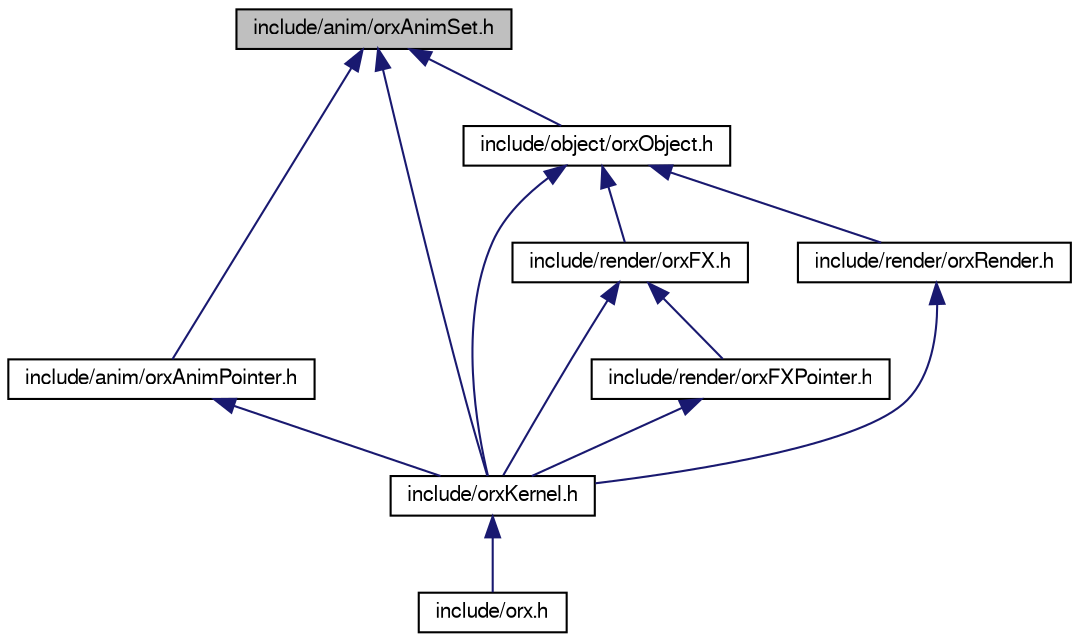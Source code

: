 digraph G
{
  bgcolor="transparent";
  edge [fontname="FreeSans",fontsize=10,labelfontname="FreeSans",labelfontsize=10];
  node [fontname="FreeSans",fontsize=10,shape=record];
  Node1 [label="include/anim/orxAnimSet.h",height=0.2,width=0.4,color="black", fillcolor="grey75", style="filled" fontcolor="black"];
  Node1 -> Node2 [dir=back,color="midnightblue",fontsize=10,style="solid",fontname="FreeSans"];
  Node2 [label="include/anim/orxAnimPointer.h",height=0.2,width=0.4,color="black",URL="$orx_anim_pointer_8h.html"];
  Node2 -> Node3 [dir=back,color="midnightblue",fontsize=10,style="solid",fontname="FreeSans"];
  Node3 [label="include/orxKernel.h",height=0.2,width=0.4,color="black",URL="$orx_kernel_8h.html"];
  Node3 -> Node4 [dir=back,color="midnightblue",fontsize=10,style="solid",fontname="FreeSans"];
  Node4 [label="include/orx.h",height=0.2,width=0.4,color="black",URL="$orx_8h.html"];
  Node1 -> Node5 [dir=back,color="midnightblue",fontsize=10,style="solid",fontname="FreeSans"];
  Node5 [label="include/object/orxObject.h",height=0.2,width=0.4,color="black",URL="$orx_object_8h.html"];
  Node5 -> Node3 [dir=back,color="midnightblue",fontsize=10,style="solid",fontname="FreeSans"];
  Node5 -> Node6 [dir=back,color="midnightblue",fontsize=10,style="solid",fontname="FreeSans"];
  Node6 [label="include/render/orxFX.h",height=0.2,width=0.4,color="black",URL="$orx_f_x_8h.html"];
  Node6 -> Node3 [dir=back,color="midnightblue",fontsize=10,style="solid",fontname="FreeSans"];
  Node6 -> Node7 [dir=back,color="midnightblue",fontsize=10,style="solid",fontname="FreeSans"];
  Node7 [label="include/render/orxFXPointer.h",height=0.2,width=0.4,color="black",URL="$orx_f_x_pointer_8h.html"];
  Node7 -> Node3 [dir=back,color="midnightblue",fontsize=10,style="solid",fontname="FreeSans"];
  Node5 -> Node8 [dir=back,color="midnightblue",fontsize=10,style="solid",fontname="FreeSans"];
  Node8 [label="include/render/orxRender.h",height=0.2,width=0.4,color="black",URL="$orx_render_8h.html"];
  Node8 -> Node3 [dir=back,color="midnightblue",fontsize=10,style="solid",fontname="FreeSans"];
  Node1 -> Node3 [dir=back,color="midnightblue",fontsize=10,style="solid",fontname="FreeSans"];
}
